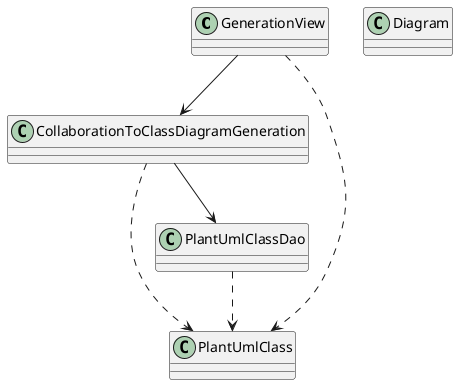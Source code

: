 @startuml

class GenerationView
class CollaborationToClassDiagramGeneration
class Diagram
class PlantUmlClass
class PlantUmlClassDao

GenerationView --> CollaborationToClassDiagramGeneration
CollaborationToClassDiagramGeneration --> PlantUmlClassDao
CollaborationToClassDiagramGeneration ..> PlantUmlClass

PlantUmlClassDao ..> PlantUmlClass
GenerationView ..> PlantUmlClass

@enduml
